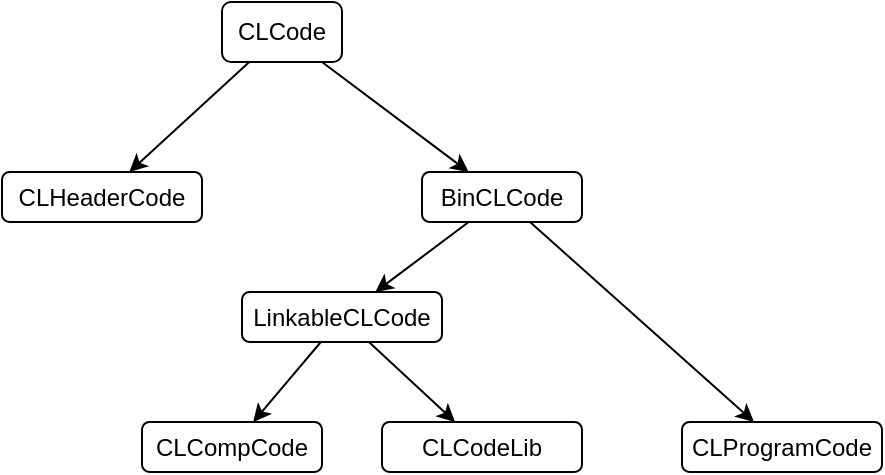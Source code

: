 <mxfile version="18.0.1" type="device">
  <diagram id="3sEWv2heTSXKOd8Ptx6i" name="Page-1">
    <mxGraphModel dx="462" dy="905" grid="1" gridSize="10" guides="1" tooltips="1" connect="1" arrows="1" fold="1" page="1" pageScale="1" pageWidth="850" pageHeight="1100" math="0" shadow="0">
      <root>
        <mxCell id="0" />
        <mxCell id="1" parent="0" />
        <mxCell id="V-Eg0DW1Oz_b1UG3kACz-3" value="" style="rounded=0;orthogonalLoop=1;jettySize=auto;html=1;" edge="1" parent="1" source="V-Eg0DW1Oz_b1UG3kACz-1" target="V-Eg0DW1Oz_b1UG3kACz-2">
          <mxGeometry relative="1" as="geometry" />
        </mxCell>
        <mxCell id="V-Eg0DW1Oz_b1UG3kACz-5" value="" style="edgeStyle=none;shape=connector;rounded=0;orthogonalLoop=1;jettySize=auto;html=1;labelBackgroundColor=default;fontFamily=Helvetica;fontSize=11;fontColor=default;endArrow=classic;strokeColor=default;" edge="1" parent="1" source="V-Eg0DW1Oz_b1UG3kACz-1" target="V-Eg0DW1Oz_b1UG3kACz-4">
          <mxGeometry relative="1" as="geometry" />
        </mxCell>
        <mxCell id="V-Eg0DW1Oz_b1UG3kACz-1" value="CLCode" style="rounded=1;whiteSpace=wrap;html=1;" vertex="1" parent="1">
          <mxGeometry x="180" y="190" width="60" height="30" as="geometry" />
        </mxCell>
        <mxCell id="V-Eg0DW1Oz_b1UG3kACz-2" value="CLHeaderCode" style="whiteSpace=wrap;html=1;rounded=1;" vertex="1" parent="1">
          <mxGeometry x="70" y="275" width="100" height="25" as="geometry" />
        </mxCell>
        <mxCell id="V-Eg0DW1Oz_b1UG3kACz-7" value="" style="edgeStyle=none;shape=connector;rounded=0;orthogonalLoop=1;jettySize=auto;html=1;labelBackgroundColor=default;fontFamily=Helvetica;fontSize=11;fontColor=default;endArrow=classic;strokeColor=default;" edge="1" parent="1" source="V-Eg0DW1Oz_b1UG3kACz-4" target="V-Eg0DW1Oz_b1UG3kACz-6">
          <mxGeometry relative="1" as="geometry" />
        </mxCell>
        <mxCell id="V-Eg0DW1Oz_b1UG3kACz-9" value="" style="edgeStyle=none;shape=connector;rounded=0;orthogonalLoop=1;jettySize=auto;html=1;labelBackgroundColor=default;fontFamily=Helvetica;fontSize=11;fontColor=default;endArrow=classic;strokeColor=default;" edge="1" parent="1" source="V-Eg0DW1Oz_b1UG3kACz-4" target="V-Eg0DW1Oz_b1UG3kACz-10">
          <mxGeometry relative="1" as="geometry" />
        </mxCell>
        <mxCell id="V-Eg0DW1Oz_b1UG3kACz-4" value="BinCLCode" style="whiteSpace=wrap;html=1;rounded=1;" vertex="1" parent="1">
          <mxGeometry x="280" y="275" width="80" height="25" as="geometry" />
        </mxCell>
        <mxCell id="V-Eg0DW1Oz_b1UG3kACz-12" value="" style="edgeStyle=none;shape=connector;rounded=0;orthogonalLoop=1;jettySize=auto;html=1;labelBackgroundColor=default;fontFamily=Helvetica;fontSize=11;fontColor=default;endArrow=classic;strokeColor=default;" edge="1" parent="1" source="V-Eg0DW1Oz_b1UG3kACz-6" target="V-Eg0DW1Oz_b1UG3kACz-8">
          <mxGeometry relative="1" as="geometry" />
        </mxCell>
        <mxCell id="V-Eg0DW1Oz_b1UG3kACz-14" value="" style="edgeStyle=none;shape=connector;rounded=0;orthogonalLoop=1;jettySize=auto;html=1;labelBackgroundColor=default;fontFamily=Helvetica;fontSize=11;fontColor=default;endArrow=classic;strokeColor=default;" edge="1" parent="1" source="V-Eg0DW1Oz_b1UG3kACz-6" target="V-Eg0DW1Oz_b1UG3kACz-13">
          <mxGeometry relative="1" as="geometry" />
        </mxCell>
        <mxCell id="V-Eg0DW1Oz_b1UG3kACz-6" value="LinkableCLCode" style="whiteSpace=wrap;html=1;rounded=1;" vertex="1" parent="1">
          <mxGeometry x="190" y="335" width="100" height="25" as="geometry" />
        </mxCell>
        <mxCell id="V-Eg0DW1Oz_b1UG3kACz-8" value="CLCompCode" style="whiteSpace=wrap;html=1;rounded=1;" vertex="1" parent="1">
          <mxGeometry x="140" y="400" width="90" height="25" as="geometry" />
        </mxCell>
        <mxCell id="V-Eg0DW1Oz_b1UG3kACz-10" value="CLProgramCode" style="whiteSpace=wrap;html=1;rounded=1;" vertex="1" parent="1">
          <mxGeometry x="410" y="400" width="100" height="25" as="geometry" />
        </mxCell>
        <mxCell id="V-Eg0DW1Oz_b1UG3kACz-13" value="CLCodeLib" style="whiteSpace=wrap;html=1;rounded=1;" vertex="1" parent="1">
          <mxGeometry x="260" y="400" width="100" height="25" as="geometry" />
        </mxCell>
      </root>
    </mxGraphModel>
  </diagram>
</mxfile>
